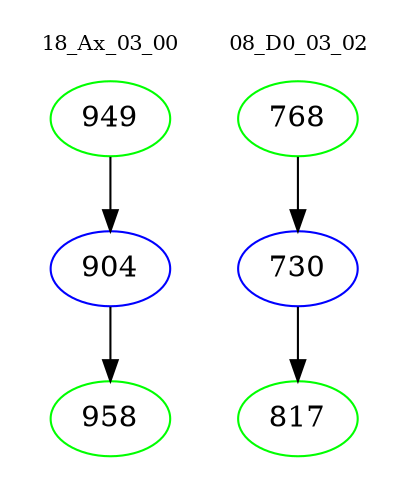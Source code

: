 digraph{
subgraph cluster_0 {
color = white
label = "18_Ax_03_00";
fontsize=10;
T0_949 [label="949", color="green"]
T0_949 -> T0_904 [color="black"]
T0_904 [label="904", color="blue"]
T0_904 -> T0_958 [color="black"]
T0_958 [label="958", color="green"]
}
subgraph cluster_1 {
color = white
label = "08_D0_03_02";
fontsize=10;
T1_768 [label="768", color="green"]
T1_768 -> T1_730 [color="black"]
T1_730 [label="730", color="blue"]
T1_730 -> T1_817 [color="black"]
T1_817 [label="817", color="green"]
}
}
